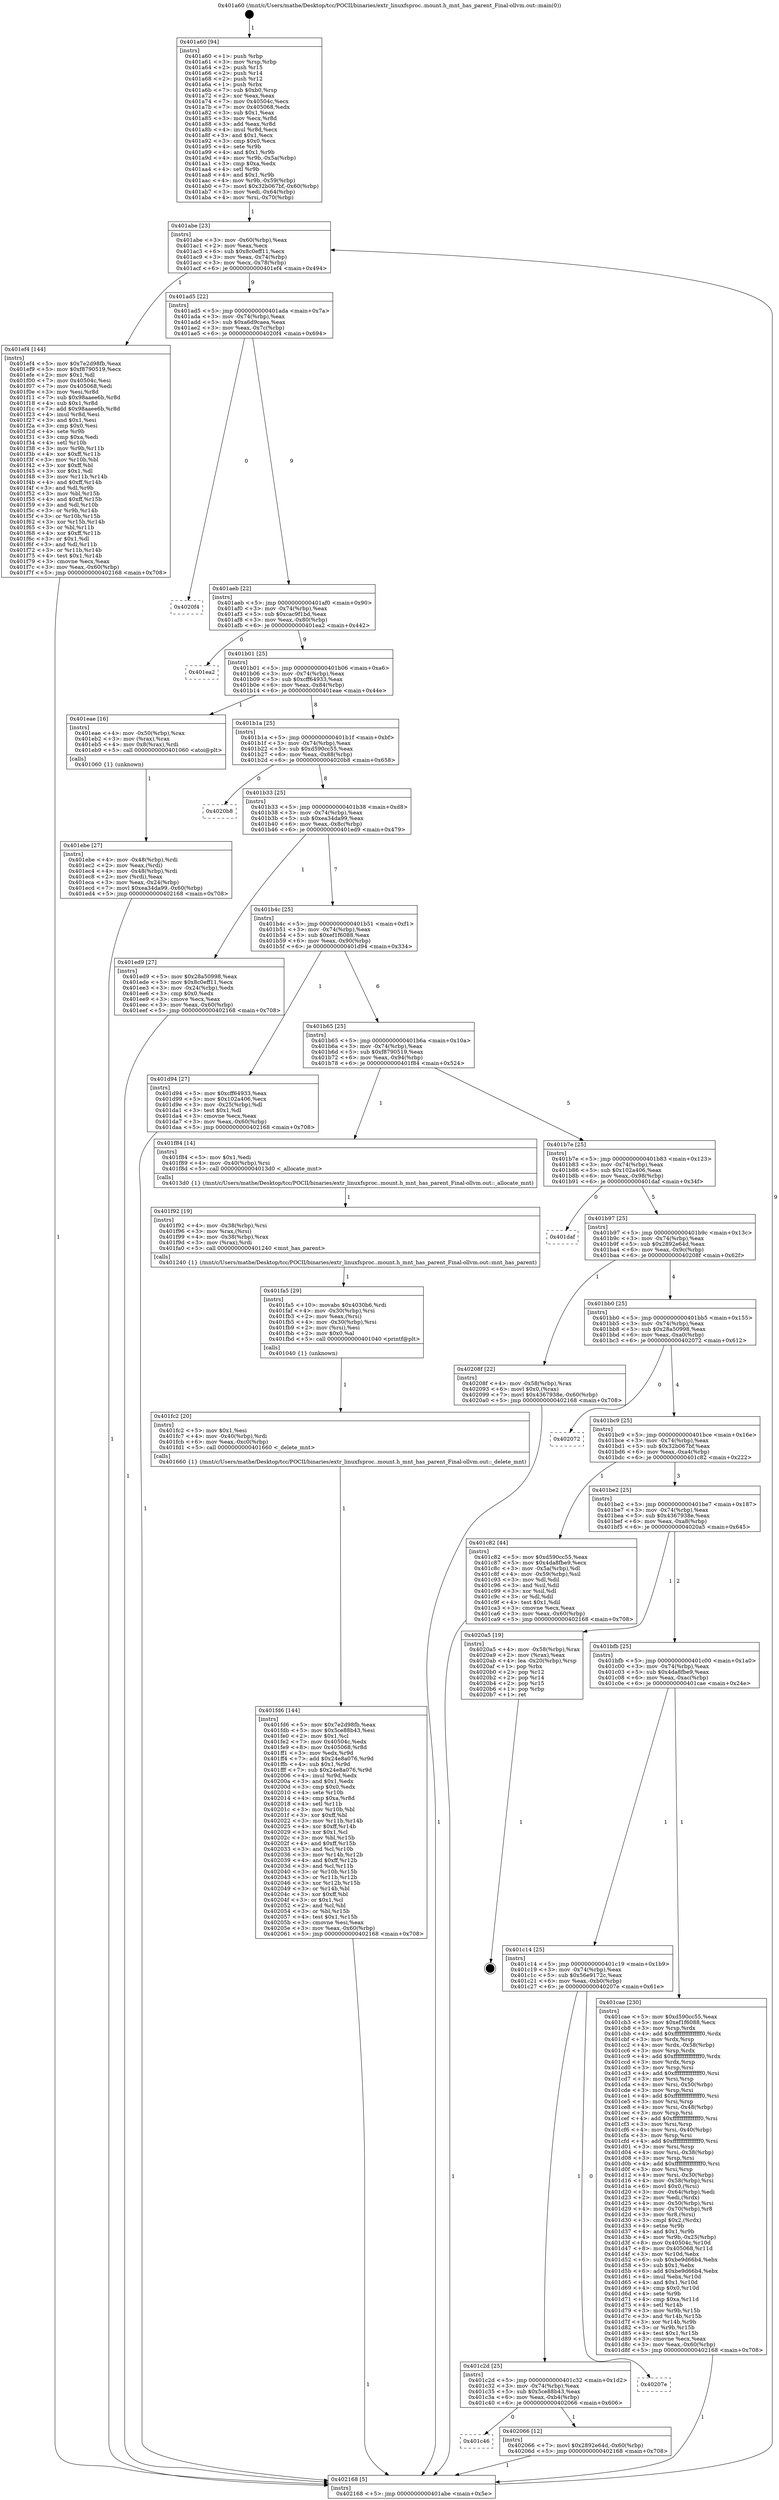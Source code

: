 digraph "0x401a60" {
  label = "0x401a60 (/mnt/c/Users/mathe/Desktop/tcc/POCII/binaries/extr_linuxfsproc..mount.h_mnt_has_parent_Final-ollvm.out::main(0))"
  labelloc = "t"
  node[shape=record]

  Entry [label="",width=0.3,height=0.3,shape=circle,fillcolor=black,style=filled]
  "0x401abe" [label="{
     0x401abe [23]\l
     | [instrs]\l
     &nbsp;&nbsp;0x401abe \<+3\>: mov -0x60(%rbp),%eax\l
     &nbsp;&nbsp;0x401ac1 \<+2\>: mov %eax,%ecx\l
     &nbsp;&nbsp;0x401ac3 \<+6\>: sub $0x8c0eff11,%ecx\l
     &nbsp;&nbsp;0x401ac9 \<+3\>: mov %eax,-0x74(%rbp)\l
     &nbsp;&nbsp;0x401acc \<+3\>: mov %ecx,-0x78(%rbp)\l
     &nbsp;&nbsp;0x401acf \<+6\>: je 0000000000401ef4 \<main+0x494\>\l
  }"]
  "0x401ef4" [label="{
     0x401ef4 [144]\l
     | [instrs]\l
     &nbsp;&nbsp;0x401ef4 \<+5\>: mov $0x7e2d98fb,%eax\l
     &nbsp;&nbsp;0x401ef9 \<+5\>: mov $0xf8790519,%ecx\l
     &nbsp;&nbsp;0x401efe \<+2\>: mov $0x1,%dl\l
     &nbsp;&nbsp;0x401f00 \<+7\>: mov 0x40504c,%esi\l
     &nbsp;&nbsp;0x401f07 \<+7\>: mov 0x405068,%edi\l
     &nbsp;&nbsp;0x401f0e \<+3\>: mov %esi,%r8d\l
     &nbsp;&nbsp;0x401f11 \<+7\>: sub $0x98aaee6b,%r8d\l
     &nbsp;&nbsp;0x401f18 \<+4\>: sub $0x1,%r8d\l
     &nbsp;&nbsp;0x401f1c \<+7\>: add $0x98aaee6b,%r8d\l
     &nbsp;&nbsp;0x401f23 \<+4\>: imul %r8d,%esi\l
     &nbsp;&nbsp;0x401f27 \<+3\>: and $0x1,%esi\l
     &nbsp;&nbsp;0x401f2a \<+3\>: cmp $0x0,%esi\l
     &nbsp;&nbsp;0x401f2d \<+4\>: sete %r9b\l
     &nbsp;&nbsp;0x401f31 \<+3\>: cmp $0xa,%edi\l
     &nbsp;&nbsp;0x401f34 \<+4\>: setl %r10b\l
     &nbsp;&nbsp;0x401f38 \<+3\>: mov %r9b,%r11b\l
     &nbsp;&nbsp;0x401f3b \<+4\>: xor $0xff,%r11b\l
     &nbsp;&nbsp;0x401f3f \<+3\>: mov %r10b,%bl\l
     &nbsp;&nbsp;0x401f42 \<+3\>: xor $0xff,%bl\l
     &nbsp;&nbsp;0x401f45 \<+3\>: xor $0x1,%dl\l
     &nbsp;&nbsp;0x401f48 \<+3\>: mov %r11b,%r14b\l
     &nbsp;&nbsp;0x401f4b \<+4\>: and $0xff,%r14b\l
     &nbsp;&nbsp;0x401f4f \<+3\>: and %dl,%r9b\l
     &nbsp;&nbsp;0x401f52 \<+3\>: mov %bl,%r15b\l
     &nbsp;&nbsp;0x401f55 \<+4\>: and $0xff,%r15b\l
     &nbsp;&nbsp;0x401f59 \<+3\>: and %dl,%r10b\l
     &nbsp;&nbsp;0x401f5c \<+3\>: or %r9b,%r14b\l
     &nbsp;&nbsp;0x401f5f \<+3\>: or %r10b,%r15b\l
     &nbsp;&nbsp;0x401f62 \<+3\>: xor %r15b,%r14b\l
     &nbsp;&nbsp;0x401f65 \<+3\>: or %bl,%r11b\l
     &nbsp;&nbsp;0x401f68 \<+4\>: xor $0xff,%r11b\l
     &nbsp;&nbsp;0x401f6c \<+3\>: or $0x1,%dl\l
     &nbsp;&nbsp;0x401f6f \<+3\>: and %dl,%r11b\l
     &nbsp;&nbsp;0x401f72 \<+3\>: or %r11b,%r14b\l
     &nbsp;&nbsp;0x401f75 \<+4\>: test $0x1,%r14b\l
     &nbsp;&nbsp;0x401f79 \<+3\>: cmovne %ecx,%eax\l
     &nbsp;&nbsp;0x401f7c \<+3\>: mov %eax,-0x60(%rbp)\l
     &nbsp;&nbsp;0x401f7f \<+5\>: jmp 0000000000402168 \<main+0x708\>\l
  }"]
  "0x401ad5" [label="{
     0x401ad5 [22]\l
     | [instrs]\l
     &nbsp;&nbsp;0x401ad5 \<+5\>: jmp 0000000000401ada \<main+0x7a\>\l
     &nbsp;&nbsp;0x401ada \<+3\>: mov -0x74(%rbp),%eax\l
     &nbsp;&nbsp;0x401add \<+5\>: sub $0xa6d9caea,%eax\l
     &nbsp;&nbsp;0x401ae2 \<+3\>: mov %eax,-0x7c(%rbp)\l
     &nbsp;&nbsp;0x401ae5 \<+6\>: je 00000000004020f4 \<main+0x694\>\l
  }"]
  Exit [label="",width=0.3,height=0.3,shape=circle,fillcolor=black,style=filled,peripheries=2]
  "0x4020f4" [label="{
     0x4020f4\l
  }", style=dashed]
  "0x401aeb" [label="{
     0x401aeb [22]\l
     | [instrs]\l
     &nbsp;&nbsp;0x401aeb \<+5\>: jmp 0000000000401af0 \<main+0x90\>\l
     &nbsp;&nbsp;0x401af0 \<+3\>: mov -0x74(%rbp),%eax\l
     &nbsp;&nbsp;0x401af3 \<+5\>: sub $0xcac9f1bd,%eax\l
     &nbsp;&nbsp;0x401af8 \<+3\>: mov %eax,-0x80(%rbp)\l
     &nbsp;&nbsp;0x401afb \<+6\>: je 0000000000401ea2 \<main+0x442\>\l
  }"]
  "0x401c46" [label="{
     0x401c46\l
  }", style=dashed]
  "0x401ea2" [label="{
     0x401ea2\l
  }", style=dashed]
  "0x401b01" [label="{
     0x401b01 [25]\l
     | [instrs]\l
     &nbsp;&nbsp;0x401b01 \<+5\>: jmp 0000000000401b06 \<main+0xa6\>\l
     &nbsp;&nbsp;0x401b06 \<+3\>: mov -0x74(%rbp),%eax\l
     &nbsp;&nbsp;0x401b09 \<+5\>: sub $0xcff64933,%eax\l
     &nbsp;&nbsp;0x401b0e \<+6\>: mov %eax,-0x84(%rbp)\l
     &nbsp;&nbsp;0x401b14 \<+6\>: je 0000000000401eae \<main+0x44e\>\l
  }"]
  "0x402066" [label="{
     0x402066 [12]\l
     | [instrs]\l
     &nbsp;&nbsp;0x402066 \<+7\>: movl $0x2892e64d,-0x60(%rbp)\l
     &nbsp;&nbsp;0x40206d \<+5\>: jmp 0000000000402168 \<main+0x708\>\l
  }"]
  "0x401eae" [label="{
     0x401eae [16]\l
     | [instrs]\l
     &nbsp;&nbsp;0x401eae \<+4\>: mov -0x50(%rbp),%rax\l
     &nbsp;&nbsp;0x401eb2 \<+3\>: mov (%rax),%rax\l
     &nbsp;&nbsp;0x401eb5 \<+4\>: mov 0x8(%rax),%rdi\l
     &nbsp;&nbsp;0x401eb9 \<+5\>: call 0000000000401060 \<atoi@plt\>\l
     | [calls]\l
     &nbsp;&nbsp;0x401060 \{1\} (unknown)\l
  }"]
  "0x401b1a" [label="{
     0x401b1a [25]\l
     | [instrs]\l
     &nbsp;&nbsp;0x401b1a \<+5\>: jmp 0000000000401b1f \<main+0xbf\>\l
     &nbsp;&nbsp;0x401b1f \<+3\>: mov -0x74(%rbp),%eax\l
     &nbsp;&nbsp;0x401b22 \<+5\>: sub $0xd590cc55,%eax\l
     &nbsp;&nbsp;0x401b27 \<+6\>: mov %eax,-0x88(%rbp)\l
     &nbsp;&nbsp;0x401b2d \<+6\>: je 00000000004020b8 \<main+0x658\>\l
  }"]
  "0x401c2d" [label="{
     0x401c2d [25]\l
     | [instrs]\l
     &nbsp;&nbsp;0x401c2d \<+5\>: jmp 0000000000401c32 \<main+0x1d2\>\l
     &nbsp;&nbsp;0x401c32 \<+3\>: mov -0x74(%rbp),%eax\l
     &nbsp;&nbsp;0x401c35 \<+5\>: sub $0x5ce88b43,%eax\l
     &nbsp;&nbsp;0x401c3a \<+6\>: mov %eax,-0xb4(%rbp)\l
     &nbsp;&nbsp;0x401c40 \<+6\>: je 0000000000402066 \<main+0x606\>\l
  }"]
  "0x4020b8" [label="{
     0x4020b8\l
  }", style=dashed]
  "0x401b33" [label="{
     0x401b33 [25]\l
     | [instrs]\l
     &nbsp;&nbsp;0x401b33 \<+5\>: jmp 0000000000401b38 \<main+0xd8\>\l
     &nbsp;&nbsp;0x401b38 \<+3\>: mov -0x74(%rbp),%eax\l
     &nbsp;&nbsp;0x401b3b \<+5\>: sub $0xea34da99,%eax\l
     &nbsp;&nbsp;0x401b40 \<+6\>: mov %eax,-0x8c(%rbp)\l
     &nbsp;&nbsp;0x401b46 \<+6\>: je 0000000000401ed9 \<main+0x479\>\l
  }"]
  "0x40207e" [label="{
     0x40207e\l
  }", style=dashed]
  "0x401ed9" [label="{
     0x401ed9 [27]\l
     | [instrs]\l
     &nbsp;&nbsp;0x401ed9 \<+5\>: mov $0x28a50998,%eax\l
     &nbsp;&nbsp;0x401ede \<+5\>: mov $0x8c0eff11,%ecx\l
     &nbsp;&nbsp;0x401ee3 \<+3\>: mov -0x24(%rbp),%edx\l
     &nbsp;&nbsp;0x401ee6 \<+3\>: cmp $0x0,%edx\l
     &nbsp;&nbsp;0x401ee9 \<+3\>: cmove %ecx,%eax\l
     &nbsp;&nbsp;0x401eec \<+3\>: mov %eax,-0x60(%rbp)\l
     &nbsp;&nbsp;0x401eef \<+5\>: jmp 0000000000402168 \<main+0x708\>\l
  }"]
  "0x401b4c" [label="{
     0x401b4c [25]\l
     | [instrs]\l
     &nbsp;&nbsp;0x401b4c \<+5\>: jmp 0000000000401b51 \<main+0xf1\>\l
     &nbsp;&nbsp;0x401b51 \<+3\>: mov -0x74(%rbp),%eax\l
     &nbsp;&nbsp;0x401b54 \<+5\>: sub $0xef1f6088,%eax\l
     &nbsp;&nbsp;0x401b59 \<+6\>: mov %eax,-0x90(%rbp)\l
     &nbsp;&nbsp;0x401b5f \<+6\>: je 0000000000401d94 \<main+0x334\>\l
  }"]
  "0x401fd6" [label="{
     0x401fd6 [144]\l
     | [instrs]\l
     &nbsp;&nbsp;0x401fd6 \<+5\>: mov $0x7e2d98fb,%eax\l
     &nbsp;&nbsp;0x401fdb \<+5\>: mov $0x5ce88b43,%esi\l
     &nbsp;&nbsp;0x401fe0 \<+2\>: mov $0x1,%cl\l
     &nbsp;&nbsp;0x401fe2 \<+7\>: mov 0x40504c,%edx\l
     &nbsp;&nbsp;0x401fe9 \<+8\>: mov 0x405068,%r8d\l
     &nbsp;&nbsp;0x401ff1 \<+3\>: mov %edx,%r9d\l
     &nbsp;&nbsp;0x401ff4 \<+7\>: add $0x24e8a076,%r9d\l
     &nbsp;&nbsp;0x401ffb \<+4\>: sub $0x1,%r9d\l
     &nbsp;&nbsp;0x401fff \<+7\>: sub $0x24e8a076,%r9d\l
     &nbsp;&nbsp;0x402006 \<+4\>: imul %r9d,%edx\l
     &nbsp;&nbsp;0x40200a \<+3\>: and $0x1,%edx\l
     &nbsp;&nbsp;0x40200d \<+3\>: cmp $0x0,%edx\l
     &nbsp;&nbsp;0x402010 \<+4\>: sete %r10b\l
     &nbsp;&nbsp;0x402014 \<+4\>: cmp $0xa,%r8d\l
     &nbsp;&nbsp;0x402018 \<+4\>: setl %r11b\l
     &nbsp;&nbsp;0x40201c \<+3\>: mov %r10b,%bl\l
     &nbsp;&nbsp;0x40201f \<+3\>: xor $0xff,%bl\l
     &nbsp;&nbsp;0x402022 \<+3\>: mov %r11b,%r14b\l
     &nbsp;&nbsp;0x402025 \<+4\>: xor $0xff,%r14b\l
     &nbsp;&nbsp;0x402029 \<+3\>: xor $0x1,%cl\l
     &nbsp;&nbsp;0x40202c \<+3\>: mov %bl,%r15b\l
     &nbsp;&nbsp;0x40202f \<+4\>: and $0xff,%r15b\l
     &nbsp;&nbsp;0x402033 \<+3\>: and %cl,%r10b\l
     &nbsp;&nbsp;0x402036 \<+3\>: mov %r14b,%r12b\l
     &nbsp;&nbsp;0x402039 \<+4\>: and $0xff,%r12b\l
     &nbsp;&nbsp;0x40203d \<+3\>: and %cl,%r11b\l
     &nbsp;&nbsp;0x402040 \<+3\>: or %r10b,%r15b\l
     &nbsp;&nbsp;0x402043 \<+3\>: or %r11b,%r12b\l
     &nbsp;&nbsp;0x402046 \<+3\>: xor %r12b,%r15b\l
     &nbsp;&nbsp;0x402049 \<+3\>: or %r14b,%bl\l
     &nbsp;&nbsp;0x40204c \<+3\>: xor $0xff,%bl\l
     &nbsp;&nbsp;0x40204f \<+3\>: or $0x1,%cl\l
     &nbsp;&nbsp;0x402052 \<+2\>: and %cl,%bl\l
     &nbsp;&nbsp;0x402054 \<+3\>: or %bl,%r15b\l
     &nbsp;&nbsp;0x402057 \<+4\>: test $0x1,%r15b\l
     &nbsp;&nbsp;0x40205b \<+3\>: cmovne %esi,%eax\l
     &nbsp;&nbsp;0x40205e \<+3\>: mov %eax,-0x60(%rbp)\l
     &nbsp;&nbsp;0x402061 \<+5\>: jmp 0000000000402168 \<main+0x708\>\l
  }"]
  "0x401d94" [label="{
     0x401d94 [27]\l
     | [instrs]\l
     &nbsp;&nbsp;0x401d94 \<+5\>: mov $0xcff64933,%eax\l
     &nbsp;&nbsp;0x401d99 \<+5\>: mov $0x102a406,%ecx\l
     &nbsp;&nbsp;0x401d9e \<+3\>: mov -0x25(%rbp),%dl\l
     &nbsp;&nbsp;0x401da1 \<+3\>: test $0x1,%dl\l
     &nbsp;&nbsp;0x401da4 \<+3\>: cmovne %ecx,%eax\l
     &nbsp;&nbsp;0x401da7 \<+3\>: mov %eax,-0x60(%rbp)\l
     &nbsp;&nbsp;0x401daa \<+5\>: jmp 0000000000402168 \<main+0x708\>\l
  }"]
  "0x401b65" [label="{
     0x401b65 [25]\l
     | [instrs]\l
     &nbsp;&nbsp;0x401b65 \<+5\>: jmp 0000000000401b6a \<main+0x10a\>\l
     &nbsp;&nbsp;0x401b6a \<+3\>: mov -0x74(%rbp),%eax\l
     &nbsp;&nbsp;0x401b6d \<+5\>: sub $0xf8790519,%eax\l
     &nbsp;&nbsp;0x401b72 \<+6\>: mov %eax,-0x94(%rbp)\l
     &nbsp;&nbsp;0x401b78 \<+6\>: je 0000000000401f84 \<main+0x524\>\l
  }"]
  "0x401fc2" [label="{
     0x401fc2 [20]\l
     | [instrs]\l
     &nbsp;&nbsp;0x401fc2 \<+5\>: mov $0x1,%esi\l
     &nbsp;&nbsp;0x401fc7 \<+4\>: mov -0x40(%rbp),%rdi\l
     &nbsp;&nbsp;0x401fcb \<+6\>: mov %eax,-0xc0(%rbp)\l
     &nbsp;&nbsp;0x401fd1 \<+5\>: call 0000000000401660 \<_delete_mnt\>\l
     | [calls]\l
     &nbsp;&nbsp;0x401660 \{1\} (/mnt/c/Users/mathe/Desktop/tcc/POCII/binaries/extr_linuxfsproc..mount.h_mnt_has_parent_Final-ollvm.out::_delete_mnt)\l
  }"]
  "0x401f84" [label="{
     0x401f84 [14]\l
     | [instrs]\l
     &nbsp;&nbsp;0x401f84 \<+5\>: mov $0x1,%edi\l
     &nbsp;&nbsp;0x401f89 \<+4\>: mov -0x40(%rbp),%rsi\l
     &nbsp;&nbsp;0x401f8d \<+5\>: call 00000000004013d0 \<_allocate_mnt\>\l
     | [calls]\l
     &nbsp;&nbsp;0x4013d0 \{1\} (/mnt/c/Users/mathe/Desktop/tcc/POCII/binaries/extr_linuxfsproc..mount.h_mnt_has_parent_Final-ollvm.out::_allocate_mnt)\l
  }"]
  "0x401b7e" [label="{
     0x401b7e [25]\l
     | [instrs]\l
     &nbsp;&nbsp;0x401b7e \<+5\>: jmp 0000000000401b83 \<main+0x123\>\l
     &nbsp;&nbsp;0x401b83 \<+3\>: mov -0x74(%rbp),%eax\l
     &nbsp;&nbsp;0x401b86 \<+5\>: sub $0x102a406,%eax\l
     &nbsp;&nbsp;0x401b8b \<+6\>: mov %eax,-0x98(%rbp)\l
     &nbsp;&nbsp;0x401b91 \<+6\>: je 0000000000401daf \<main+0x34f\>\l
  }"]
  "0x401fa5" [label="{
     0x401fa5 [29]\l
     | [instrs]\l
     &nbsp;&nbsp;0x401fa5 \<+10\>: movabs $0x4030b6,%rdi\l
     &nbsp;&nbsp;0x401faf \<+4\>: mov -0x30(%rbp),%rsi\l
     &nbsp;&nbsp;0x401fb3 \<+2\>: mov %eax,(%rsi)\l
     &nbsp;&nbsp;0x401fb5 \<+4\>: mov -0x30(%rbp),%rsi\l
     &nbsp;&nbsp;0x401fb9 \<+2\>: mov (%rsi),%esi\l
     &nbsp;&nbsp;0x401fbb \<+2\>: mov $0x0,%al\l
     &nbsp;&nbsp;0x401fbd \<+5\>: call 0000000000401040 \<printf@plt\>\l
     | [calls]\l
     &nbsp;&nbsp;0x401040 \{1\} (unknown)\l
  }"]
  "0x401daf" [label="{
     0x401daf\l
  }", style=dashed]
  "0x401b97" [label="{
     0x401b97 [25]\l
     | [instrs]\l
     &nbsp;&nbsp;0x401b97 \<+5\>: jmp 0000000000401b9c \<main+0x13c\>\l
     &nbsp;&nbsp;0x401b9c \<+3\>: mov -0x74(%rbp),%eax\l
     &nbsp;&nbsp;0x401b9f \<+5\>: sub $0x2892e64d,%eax\l
     &nbsp;&nbsp;0x401ba4 \<+6\>: mov %eax,-0x9c(%rbp)\l
     &nbsp;&nbsp;0x401baa \<+6\>: je 000000000040208f \<main+0x62f\>\l
  }"]
  "0x401f92" [label="{
     0x401f92 [19]\l
     | [instrs]\l
     &nbsp;&nbsp;0x401f92 \<+4\>: mov -0x38(%rbp),%rsi\l
     &nbsp;&nbsp;0x401f96 \<+3\>: mov %rax,(%rsi)\l
     &nbsp;&nbsp;0x401f99 \<+4\>: mov -0x38(%rbp),%rax\l
     &nbsp;&nbsp;0x401f9d \<+3\>: mov (%rax),%rdi\l
     &nbsp;&nbsp;0x401fa0 \<+5\>: call 0000000000401240 \<mnt_has_parent\>\l
     | [calls]\l
     &nbsp;&nbsp;0x401240 \{1\} (/mnt/c/Users/mathe/Desktop/tcc/POCII/binaries/extr_linuxfsproc..mount.h_mnt_has_parent_Final-ollvm.out::mnt_has_parent)\l
  }"]
  "0x40208f" [label="{
     0x40208f [22]\l
     | [instrs]\l
     &nbsp;&nbsp;0x40208f \<+4\>: mov -0x58(%rbp),%rax\l
     &nbsp;&nbsp;0x402093 \<+6\>: movl $0x0,(%rax)\l
     &nbsp;&nbsp;0x402099 \<+7\>: movl $0x4367938e,-0x60(%rbp)\l
     &nbsp;&nbsp;0x4020a0 \<+5\>: jmp 0000000000402168 \<main+0x708\>\l
  }"]
  "0x401bb0" [label="{
     0x401bb0 [25]\l
     | [instrs]\l
     &nbsp;&nbsp;0x401bb0 \<+5\>: jmp 0000000000401bb5 \<main+0x155\>\l
     &nbsp;&nbsp;0x401bb5 \<+3\>: mov -0x74(%rbp),%eax\l
     &nbsp;&nbsp;0x401bb8 \<+5\>: sub $0x28a50998,%eax\l
     &nbsp;&nbsp;0x401bbd \<+6\>: mov %eax,-0xa0(%rbp)\l
     &nbsp;&nbsp;0x401bc3 \<+6\>: je 0000000000402072 \<main+0x612\>\l
  }"]
  "0x401ebe" [label="{
     0x401ebe [27]\l
     | [instrs]\l
     &nbsp;&nbsp;0x401ebe \<+4\>: mov -0x48(%rbp),%rdi\l
     &nbsp;&nbsp;0x401ec2 \<+2\>: mov %eax,(%rdi)\l
     &nbsp;&nbsp;0x401ec4 \<+4\>: mov -0x48(%rbp),%rdi\l
     &nbsp;&nbsp;0x401ec8 \<+2\>: mov (%rdi),%eax\l
     &nbsp;&nbsp;0x401eca \<+3\>: mov %eax,-0x24(%rbp)\l
     &nbsp;&nbsp;0x401ecd \<+7\>: movl $0xea34da99,-0x60(%rbp)\l
     &nbsp;&nbsp;0x401ed4 \<+5\>: jmp 0000000000402168 \<main+0x708\>\l
  }"]
  "0x402072" [label="{
     0x402072\l
  }", style=dashed]
  "0x401bc9" [label="{
     0x401bc9 [25]\l
     | [instrs]\l
     &nbsp;&nbsp;0x401bc9 \<+5\>: jmp 0000000000401bce \<main+0x16e\>\l
     &nbsp;&nbsp;0x401bce \<+3\>: mov -0x74(%rbp),%eax\l
     &nbsp;&nbsp;0x401bd1 \<+5\>: sub $0x32b067bf,%eax\l
     &nbsp;&nbsp;0x401bd6 \<+6\>: mov %eax,-0xa4(%rbp)\l
     &nbsp;&nbsp;0x401bdc \<+6\>: je 0000000000401c82 \<main+0x222\>\l
  }"]
  "0x401c14" [label="{
     0x401c14 [25]\l
     | [instrs]\l
     &nbsp;&nbsp;0x401c14 \<+5\>: jmp 0000000000401c19 \<main+0x1b9\>\l
     &nbsp;&nbsp;0x401c19 \<+3\>: mov -0x74(%rbp),%eax\l
     &nbsp;&nbsp;0x401c1c \<+5\>: sub $0x56e9172c,%eax\l
     &nbsp;&nbsp;0x401c21 \<+6\>: mov %eax,-0xb0(%rbp)\l
     &nbsp;&nbsp;0x401c27 \<+6\>: je 000000000040207e \<main+0x61e\>\l
  }"]
  "0x401c82" [label="{
     0x401c82 [44]\l
     | [instrs]\l
     &nbsp;&nbsp;0x401c82 \<+5\>: mov $0xd590cc55,%eax\l
     &nbsp;&nbsp;0x401c87 \<+5\>: mov $0x4da8fbe9,%ecx\l
     &nbsp;&nbsp;0x401c8c \<+3\>: mov -0x5a(%rbp),%dl\l
     &nbsp;&nbsp;0x401c8f \<+4\>: mov -0x59(%rbp),%sil\l
     &nbsp;&nbsp;0x401c93 \<+3\>: mov %dl,%dil\l
     &nbsp;&nbsp;0x401c96 \<+3\>: and %sil,%dil\l
     &nbsp;&nbsp;0x401c99 \<+3\>: xor %sil,%dl\l
     &nbsp;&nbsp;0x401c9c \<+3\>: or %dl,%dil\l
     &nbsp;&nbsp;0x401c9f \<+4\>: test $0x1,%dil\l
     &nbsp;&nbsp;0x401ca3 \<+3\>: cmovne %ecx,%eax\l
     &nbsp;&nbsp;0x401ca6 \<+3\>: mov %eax,-0x60(%rbp)\l
     &nbsp;&nbsp;0x401ca9 \<+5\>: jmp 0000000000402168 \<main+0x708\>\l
  }"]
  "0x401be2" [label="{
     0x401be2 [25]\l
     | [instrs]\l
     &nbsp;&nbsp;0x401be2 \<+5\>: jmp 0000000000401be7 \<main+0x187\>\l
     &nbsp;&nbsp;0x401be7 \<+3\>: mov -0x74(%rbp),%eax\l
     &nbsp;&nbsp;0x401bea \<+5\>: sub $0x4367938e,%eax\l
     &nbsp;&nbsp;0x401bef \<+6\>: mov %eax,-0xa8(%rbp)\l
     &nbsp;&nbsp;0x401bf5 \<+6\>: je 00000000004020a5 \<main+0x645\>\l
  }"]
  "0x402168" [label="{
     0x402168 [5]\l
     | [instrs]\l
     &nbsp;&nbsp;0x402168 \<+5\>: jmp 0000000000401abe \<main+0x5e\>\l
  }"]
  "0x401a60" [label="{
     0x401a60 [94]\l
     | [instrs]\l
     &nbsp;&nbsp;0x401a60 \<+1\>: push %rbp\l
     &nbsp;&nbsp;0x401a61 \<+3\>: mov %rsp,%rbp\l
     &nbsp;&nbsp;0x401a64 \<+2\>: push %r15\l
     &nbsp;&nbsp;0x401a66 \<+2\>: push %r14\l
     &nbsp;&nbsp;0x401a68 \<+2\>: push %r12\l
     &nbsp;&nbsp;0x401a6a \<+1\>: push %rbx\l
     &nbsp;&nbsp;0x401a6b \<+7\>: sub $0xb0,%rsp\l
     &nbsp;&nbsp;0x401a72 \<+2\>: xor %eax,%eax\l
     &nbsp;&nbsp;0x401a74 \<+7\>: mov 0x40504c,%ecx\l
     &nbsp;&nbsp;0x401a7b \<+7\>: mov 0x405068,%edx\l
     &nbsp;&nbsp;0x401a82 \<+3\>: sub $0x1,%eax\l
     &nbsp;&nbsp;0x401a85 \<+3\>: mov %ecx,%r8d\l
     &nbsp;&nbsp;0x401a88 \<+3\>: add %eax,%r8d\l
     &nbsp;&nbsp;0x401a8b \<+4\>: imul %r8d,%ecx\l
     &nbsp;&nbsp;0x401a8f \<+3\>: and $0x1,%ecx\l
     &nbsp;&nbsp;0x401a92 \<+3\>: cmp $0x0,%ecx\l
     &nbsp;&nbsp;0x401a95 \<+4\>: sete %r9b\l
     &nbsp;&nbsp;0x401a99 \<+4\>: and $0x1,%r9b\l
     &nbsp;&nbsp;0x401a9d \<+4\>: mov %r9b,-0x5a(%rbp)\l
     &nbsp;&nbsp;0x401aa1 \<+3\>: cmp $0xa,%edx\l
     &nbsp;&nbsp;0x401aa4 \<+4\>: setl %r9b\l
     &nbsp;&nbsp;0x401aa8 \<+4\>: and $0x1,%r9b\l
     &nbsp;&nbsp;0x401aac \<+4\>: mov %r9b,-0x59(%rbp)\l
     &nbsp;&nbsp;0x401ab0 \<+7\>: movl $0x32b067bf,-0x60(%rbp)\l
     &nbsp;&nbsp;0x401ab7 \<+3\>: mov %edi,-0x64(%rbp)\l
     &nbsp;&nbsp;0x401aba \<+4\>: mov %rsi,-0x70(%rbp)\l
  }"]
  "0x401cae" [label="{
     0x401cae [230]\l
     | [instrs]\l
     &nbsp;&nbsp;0x401cae \<+5\>: mov $0xd590cc55,%eax\l
     &nbsp;&nbsp;0x401cb3 \<+5\>: mov $0xef1f6088,%ecx\l
     &nbsp;&nbsp;0x401cb8 \<+3\>: mov %rsp,%rdx\l
     &nbsp;&nbsp;0x401cbb \<+4\>: add $0xfffffffffffffff0,%rdx\l
     &nbsp;&nbsp;0x401cbf \<+3\>: mov %rdx,%rsp\l
     &nbsp;&nbsp;0x401cc2 \<+4\>: mov %rdx,-0x58(%rbp)\l
     &nbsp;&nbsp;0x401cc6 \<+3\>: mov %rsp,%rdx\l
     &nbsp;&nbsp;0x401cc9 \<+4\>: add $0xfffffffffffffff0,%rdx\l
     &nbsp;&nbsp;0x401ccd \<+3\>: mov %rdx,%rsp\l
     &nbsp;&nbsp;0x401cd0 \<+3\>: mov %rsp,%rsi\l
     &nbsp;&nbsp;0x401cd3 \<+4\>: add $0xfffffffffffffff0,%rsi\l
     &nbsp;&nbsp;0x401cd7 \<+3\>: mov %rsi,%rsp\l
     &nbsp;&nbsp;0x401cda \<+4\>: mov %rsi,-0x50(%rbp)\l
     &nbsp;&nbsp;0x401cde \<+3\>: mov %rsp,%rsi\l
     &nbsp;&nbsp;0x401ce1 \<+4\>: add $0xfffffffffffffff0,%rsi\l
     &nbsp;&nbsp;0x401ce5 \<+3\>: mov %rsi,%rsp\l
     &nbsp;&nbsp;0x401ce8 \<+4\>: mov %rsi,-0x48(%rbp)\l
     &nbsp;&nbsp;0x401cec \<+3\>: mov %rsp,%rsi\l
     &nbsp;&nbsp;0x401cef \<+4\>: add $0xfffffffffffffff0,%rsi\l
     &nbsp;&nbsp;0x401cf3 \<+3\>: mov %rsi,%rsp\l
     &nbsp;&nbsp;0x401cf6 \<+4\>: mov %rsi,-0x40(%rbp)\l
     &nbsp;&nbsp;0x401cfa \<+3\>: mov %rsp,%rsi\l
     &nbsp;&nbsp;0x401cfd \<+4\>: add $0xfffffffffffffff0,%rsi\l
     &nbsp;&nbsp;0x401d01 \<+3\>: mov %rsi,%rsp\l
     &nbsp;&nbsp;0x401d04 \<+4\>: mov %rsi,-0x38(%rbp)\l
     &nbsp;&nbsp;0x401d08 \<+3\>: mov %rsp,%rsi\l
     &nbsp;&nbsp;0x401d0b \<+4\>: add $0xfffffffffffffff0,%rsi\l
     &nbsp;&nbsp;0x401d0f \<+3\>: mov %rsi,%rsp\l
     &nbsp;&nbsp;0x401d12 \<+4\>: mov %rsi,-0x30(%rbp)\l
     &nbsp;&nbsp;0x401d16 \<+4\>: mov -0x58(%rbp),%rsi\l
     &nbsp;&nbsp;0x401d1a \<+6\>: movl $0x0,(%rsi)\l
     &nbsp;&nbsp;0x401d20 \<+3\>: mov -0x64(%rbp),%edi\l
     &nbsp;&nbsp;0x401d23 \<+2\>: mov %edi,(%rdx)\l
     &nbsp;&nbsp;0x401d25 \<+4\>: mov -0x50(%rbp),%rsi\l
     &nbsp;&nbsp;0x401d29 \<+4\>: mov -0x70(%rbp),%r8\l
     &nbsp;&nbsp;0x401d2d \<+3\>: mov %r8,(%rsi)\l
     &nbsp;&nbsp;0x401d30 \<+3\>: cmpl $0x2,(%rdx)\l
     &nbsp;&nbsp;0x401d33 \<+4\>: setne %r9b\l
     &nbsp;&nbsp;0x401d37 \<+4\>: and $0x1,%r9b\l
     &nbsp;&nbsp;0x401d3b \<+4\>: mov %r9b,-0x25(%rbp)\l
     &nbsp;&nbsp;0x401d3f \<+8\>: mov 0x40504c,%r10d\l
     &nbsp;&nbsp;0x401d47 \<+8\>: mov 0x405068,%r11d\l
     &nbsp;&nbsp;0x401d4f \<+3\>: mov %r10d,%ebx\l
     &nbsp;&nbsp;0x401d52 \<+6\>: sub $0xbe9d66b4,%ebx\l
     &nbsp;&nbsp;0x401d58 \<+3\>: sub $0x1,%ebx\l
     &nbsp;&nbsp;0x401d5b \<+6\>: add $0xbe9d66b4,%ebx\l
     &nbsp;&nbsp;0x401d61 \<+4\>: imul %ebx,%r10d\l
     &nbsp;&nbsp;0x401d65 \<+4\>: and $0x1,%r10d\l
     &nbsp;&nbsp;0x401d69 \<+4\>: cmp $0x0,%r10d\l
     &nbsp;&nbsp;0x401d6d \<+4\>: sete %r9b\l
     &nbsp;&nbsp;0x401d71 \<+4\>: cmp $0xa,%r11d\l
     &nbsp;&nbsp;0x401d75 \<+4\>: setl %r14b\l
     &nbsp;&nbsp;0x401d79 \<+3\>: mov %r9b,%r15b\l
     &nbsp;&nbsp;0x401d7c \<+3\>: and %r14b,%r15b\l
     &nbsp;&nbsp;0x401d7f \<+3\>: xor %r14b,%r9b\l
     &nbsp;&nbsp;0x401d82 \<+3\>: or %r9b,%r15b\l
     &nbsp;&nbsp;0x401d85 \<+4\>: test $0x1,%r15b\l
     &nbsp;&nbsp;0x401d89 \<+3\>: cmovne %ecx,%eax\l
     &nbsp;&nbsp;0x401d8c \<+3\>: mov %eax,-0x60(%rbp)\l
     &nbsp;&nbsp;0x401d8f \<+5\>: jmp 0000000000402168 \<main+0x708\>\l
  }"]
  "0x4020a5" [label="{
     0x4020a5 [19]\l
     | [instrs]\l
     &nbsp;&nbsp;0x4020a5 \<+4\>: mov -0x58(%rbp),%rax\l
     &nbsp;&nbsp;0x4020a9 \<+2\>: mov (%rax),%eax\l
     &nbsp;&nbsp;0x4020ab \<+4\>: lea -0x20(%rbp),%rsp\l
     &nbsp;&nbsp;0x4020af \<+1\>: pop %rbx\l
     &nbsp;&nbsp;0x4020b0 \<+2\>: pop %r12\l
     &nbsp;&nbsp;0x4020b2 \<+2\>: pop %r14\l
     &nbsp;&nbsp;0x4020b4 \<+2\>: pop %r15\l
     &nbsp;&nbsp;0x4020b6 \<+1\>: pop %rbp\l
     &nbsp;&nbsp;0x4020b7 \<+1\>: ret\l
  }"]
  "0x401bfb" [label="{
     0x401bfb [25]\l
     | [instrs]\l
     &nbsp;&nbsp;0x401bfb \<+5\>: jmp 0000000000401c00 \<main+0x1a0\>\l
     &nbsp;&nbsp;0x401c00 \<+3\>: mov -0x74(%rbp),%eax\l
     &nbsp;&nbsp;0x401c03 \<+5\>: sub $0x4da8fbe9,%eax\l
     &nbsp;&nbsp;0x401c08 \<+6\>: mov %eax,-0xac(%rbp)\l
     &nbsp;&nbsp;0x401c0e \<+6\>: je 0000000000401cae \<main+0x24e\>\l
  }"]
  Entry -> "0x401a60" [label=" 1"]
  "0x401abe" -> "0x401ef4" [label=" 1"]
  "0x401abe" -> "0x401ad5" [label=" 9"]
  "0x4020a5" -> Exit [label=" 1"]
  "0x401ad5" -> "0x4020f4" [label=" 0"]
  "0x401ad5" -> "0x401aeb" [label=" 9"]
  "0x40208f" -> "0x402168" [label=" 1"]
  "0x401aeb" -> "0x401ea2" [label=" 0"]
  "0x401aeb" -> "0x401b01" [label=" 9"]
  "0x402066" -> "0x402168" [label=" 1"]
  "0x401b01" -> "0x401eae" [label=" 1"]
  "0x401b01" -> "0x401b1a" [label=" 8"]
  "0x401c2d" -> "0x401c46" [label=" 0"]
  "0x401b1a" -> "0x4020b8" [label=" 0"]
  "0x401b1a" -> "0x401b33" [label=" 8"]
  "0x401c2d" -> "0x402066" [label=" 1"]
  "0x401b33" -> "0x401ed9" [label=" 1"]
  "0x401b33" -> "0x401b4c" [label=" 7"]
  "0x401c14" -> "0x401c2d" [label=" 1"]
  "0x401b4c" -> "0x401d94" [label=" 1"]
  "0x401b4c" -> "0x401b65" [label=" 6"]
  "0x401c14" -> "0x40207e" [label=" 0"]
  "0x401b65" -> "0x401f84" [label=" 1"]
  "0x401b65" -> "0x401b7e" [label=" 5"]
  "0x401fd6" -> "0x402168" [label=" 1"]
  "0x401b7e" -> "0x401daf" [label=" 0"]
  "0x401b7e" -> "0x401b97" [label=" 5"]
  "0x401fc2" -> "0x401fd6" [label=" 1"]
  "0x401b97" -> "0x40208f" [label=" 1"]
  "0x401b97" -> "0x401bb0" [label=" 4"]
  "0x401fa5" -> "0x401fc2" [label=" 1"]
  "0x401bb0" -> "0x402072" [label=" 0"]
  "0x401bb0" -> "0x401bc9" [label=" 4"]
  "0x401f92" -> "0x401fa5" [label=" 1"]
  "0x401bc9" -> "0x401c82" [label=" 1"]
  "0x401bc9" -> "0x401be2" [label=" 3"]
  "0x401c82" -> "0x402168" [label=" 1"]
  "0x401a60" -> "0x401abe" [label=" 1"]
  "0x402168" -> "0x401abe" [label=" 9"]
  "0x401f84" -> "0x401f92" [label=" 1"]
  "0x401be2" -> "0x4020a5" [label=" 1"]
  "0x401be2" -> "0x401bfb" [label=" 2"]
  "0x401ef4" -> "0x402168" [label=" 1"]
  "0x401bfb" -> "0x401cae" [label=" 1"]
  "0x401bfb" -> "0x401c14" [label=" 1"]
  "0x401cae" -> "0x402168" [label=" 1"]
  "0x401d94" -> "0x402168" [label=" 1"]
  "0x401eae" -> "0x401ebe" [label=" 1"]
  "0x401ebe" -> "0x402168" [label=" 1"]
  "0x401ed9" -> "0x402168" [label=" 1"]
}
